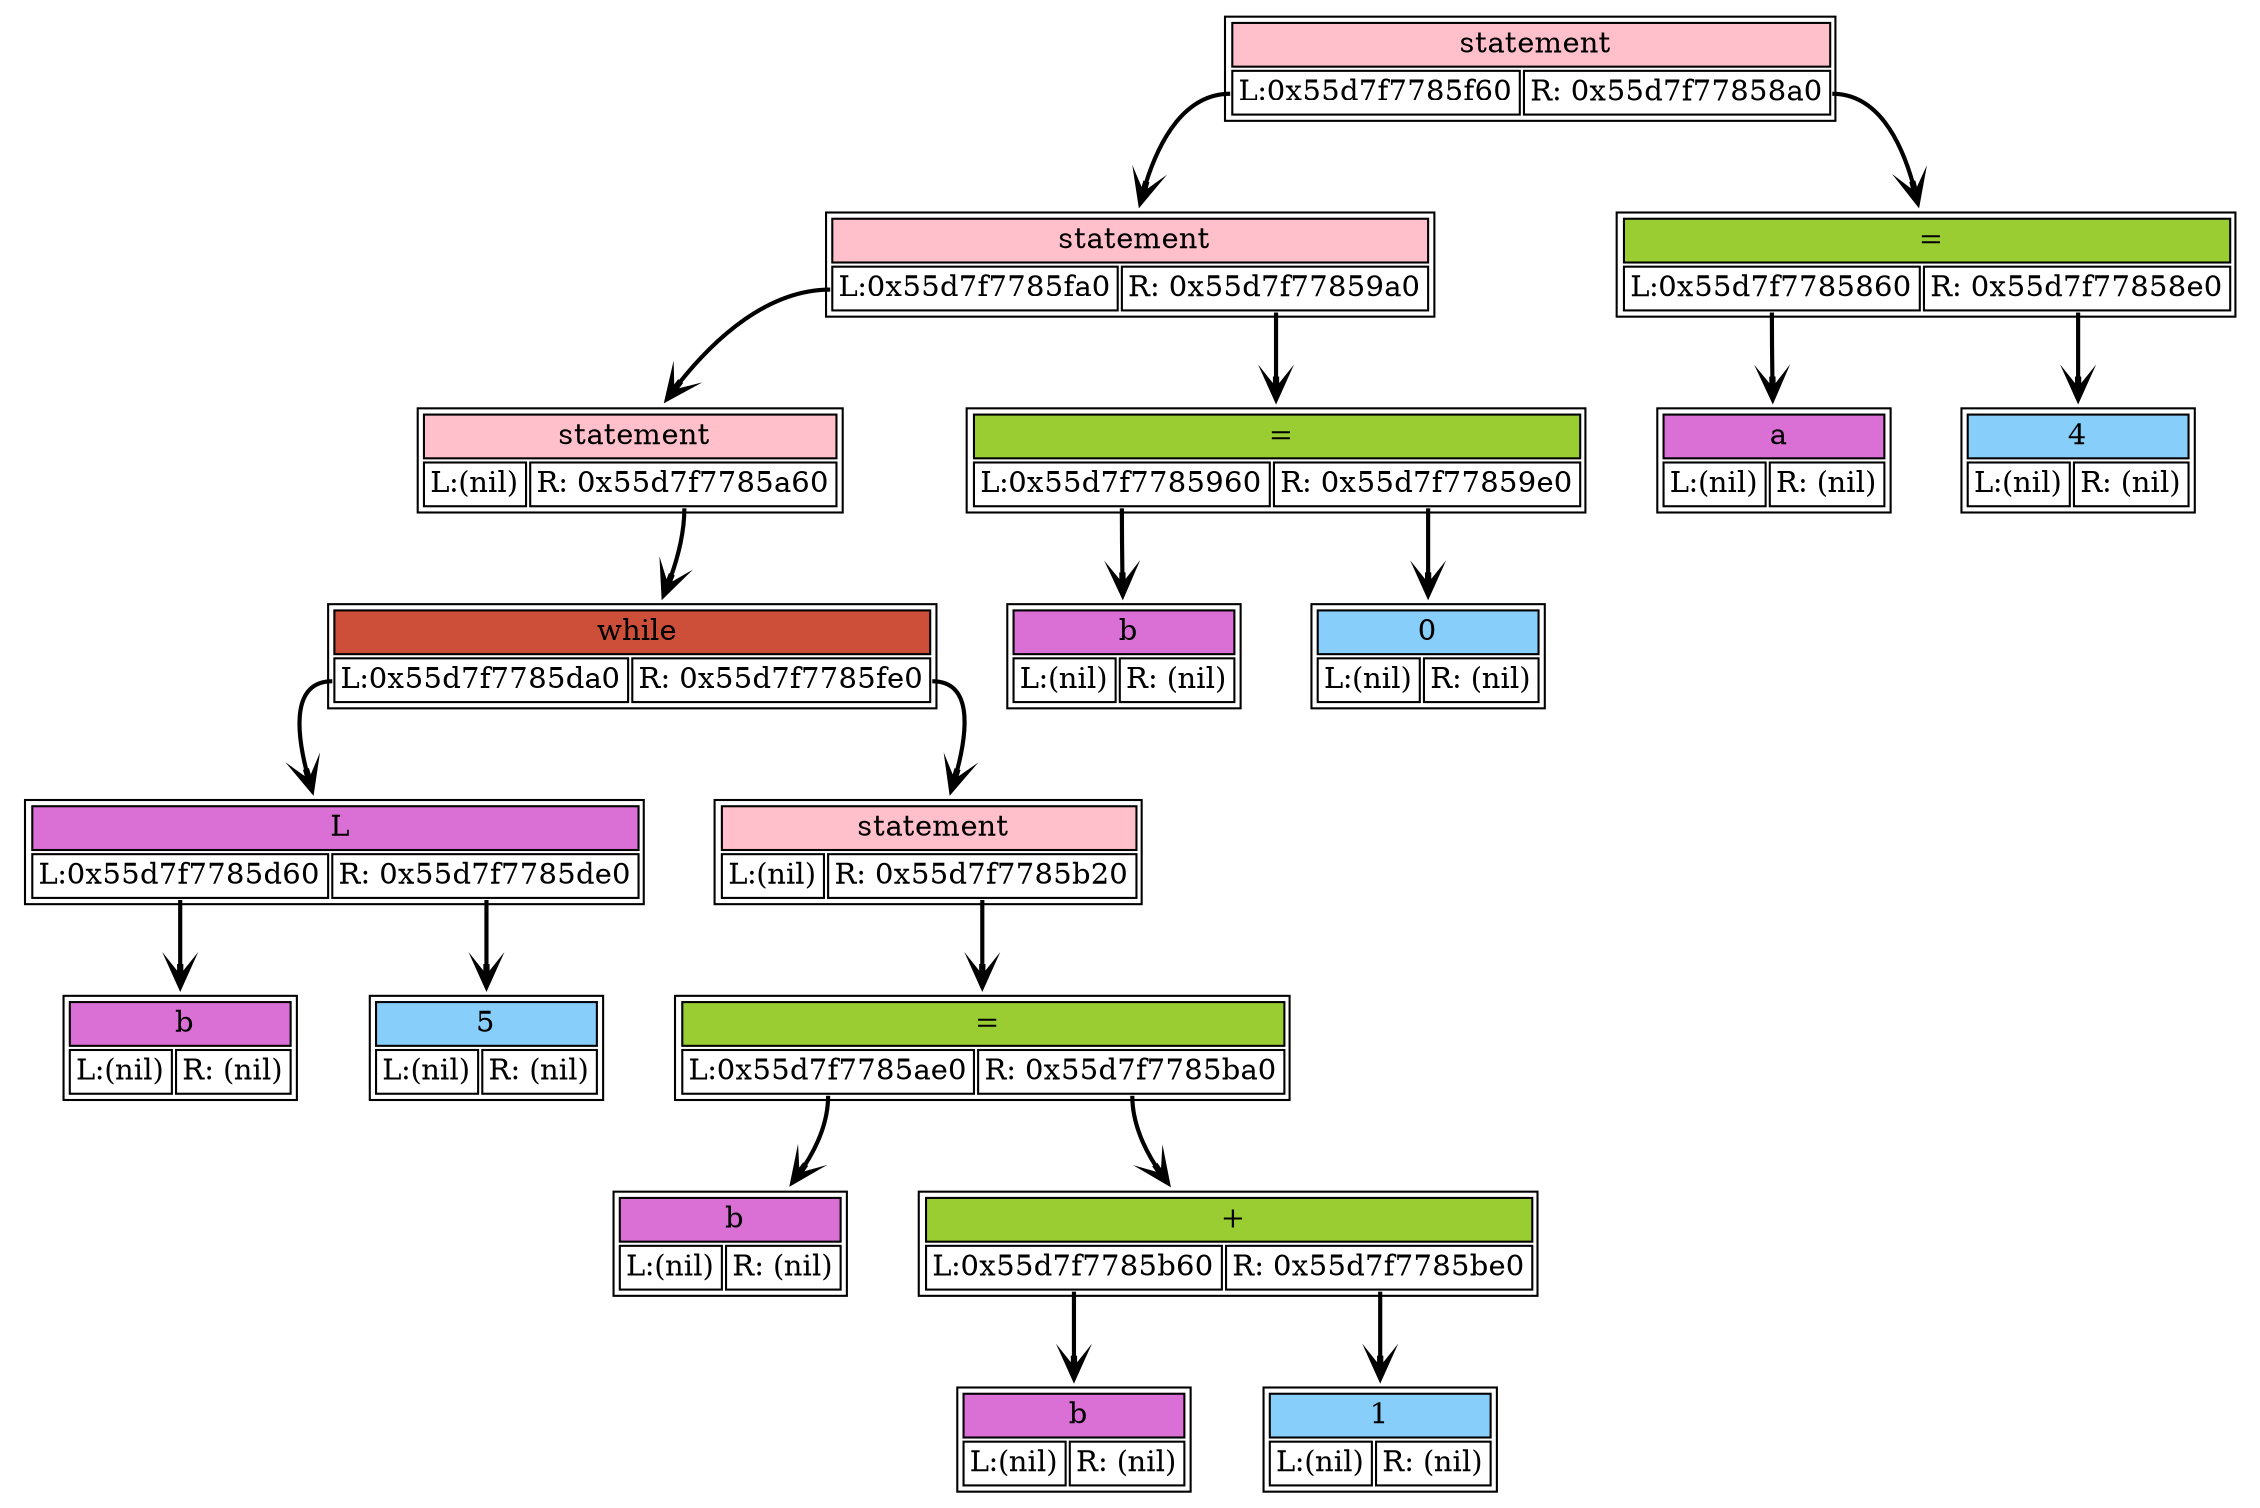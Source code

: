 digraph dump_graph {
	rankdir=TV; 
node0x55d7f7785fa0 [shape=plaintext
					label=<<table border='1' cellborder='1'>
			<tr><td colspan="2" bgcolor="pink" > statement</td></tr>
					<tr><td port= "lchild">L:(nil)</td><td port="rchild">R: 0x55d7f7785a60</td></tr>
				</table>>];
		node0x55d7f7785fa0:rchild -> node0x55d7f7785a60[style=bold, arrowhead=vee];
node0x55d7f7785d60 [shape=plaintext
					label=<<table border='1' cellborder='1'>
			<tr><td colspan="2" bgcolor="orchid" > b</td></tr>
					<tr><td port= "lchild">L:(nil)</td><td port="rchild">R: (nil)</td></tr>
				</table>>];
node0x55d7f7785da0 [shape=plaintext
					label=<<table border='1' cellborder='1'>
			<tr><td colspan="2" bgcolor="orchid" > L</td></tr>
					<tr><td port= "lchild">L:0x55d7f7785d60</td><td port="rchild">R: 0x55d7f7785de0</td></tr>
				</table>>];
		node0x55d7f7785da0:lchild -> node0x55d7f7785d60[style=bold, arrowhead=vee];
		node0x55d7f7785da0:rchild -> node0x55d7f7785de0[style=bold, arrowhead=vee];
node0x55d7f7785de0 [shape=plaintext
					label=<<table border='1' cellborder='1'>
			<tr><td colspan="2" bgcolor="lightskyblue" >5</td></tr>
					<tr><td port= "lchild">L:(nil)</td><td port="rchild">R: (nil)</td></tr>
				</table>>];
node0x55d7f7785a60 [shape=plaintext
					label=<<table border='1' cellborder='1'>
			<tr><td colspan="2" bgcolor="tomato3" > while</td></tr>
					<tr><td port= "lchild">L:0x55d7f7785da0</td><td port="rchild">R: 0x55d7f7785fe0</td></tr>
				</table>>];
		node0x55d7f7785a60:lchild -> node0x55d7f7785da0[style=bold, arrowhead=vee];
		node0x55d7f7785a60:rchild -> node0x55d7f7785fe0[style=bold, arrowhead=vee];
node0x55d7f7785fe0 [shape=plaintext
					label=<<table border='1' cellborder='1'>
			<tr><td colspan="2" bgcolor="pink" > statement</td></tr>
					<tr><td port= "lchild">L:(nil)</td><td port="rchild">R: 0x55d7f7785b20</td></tr>
				</table>>];
		node0x55d7f7785fe0:rchild -> node0x55d7f7785b20[style=bold, arrowhead=vee];
node0x55d7f7785ae0 [shape=plaintext
					label=<<table border='1' cellborder='1'>
			<tr><td colspan="2" bgcolor="orchid" > b</td></tr>
					<tr><td port= "lchild">L:(nil)</td><td port="rchild">R: (nil)</td></tr>
				</table>>];
node0x55d7f7785b20 [shape=plaintext
					label=<<table border='1' cellborder='1'>
			<tr><td colspan="2" bgcolor="olivedrab3" > =</td></tr>
					<tr><td port= "lchild">L:0x55d7f7785ae0</td><td port="rchild">R: 0x55d7f7785ba0</td></tr>
				</table>>];
		node0x55d7f7785b20:lchild -> node0x55d7f7785ae0[style=bold, arrowhead=vee];
		node0x55d7f7785b20:rchild -> node0x55d7f7785ba0[style=bold, arrowhead=vee];
node0x55d7f7785b60 [shape=plaintext
					label=<<table border='1' cellborder='1'>
			<tr><td colspan="2" bgcolor="orchid" > b</td></tr>
					<tr><td port= "lchild">L:(nil)</td><td port="rchild">R: (nil)</td></tr>
				</table>>];
node0x55d7f7785ba0 [shape=plaintext
					label=<<table border='1' cellborder='1'>
			<tr><td colspan="2" bgcolor="olivedrab3" > +</td></tr>
					<tr><td port= "lchild">L:0x55d7f7785b60</td><td port="rchild">R: 0x55d7f7785be0</td></tr>
				</table>>];
		node0x55d7f7785ba0:lchild -> node0x55d7f7785b60[style=bold, arrowhead=vee];
		node0x55d7f7785ba0:rchild -> node0x55d7f7785be0[style=bold, arrowhead=vee];
node0x55d7f7785be0 [shape=plaintext
					label=<<table border='1' cellborder='1'>
			<tr><td colspan="2" bgcolor="lightskyblue" >1</td></tr>
					<tr><td port= "lchild">L:(nil)</td><td port="rchild">R: (nil)</td></tr>
				</table>>];
node0x55d7f7785f60 [shape=plaintext
					label=<<table border='1' cellborder='1'>
			<tr><td colspan="2" bgcolor="pink" > statement</td></tr>
					<tr><td port= "lchild">L:0x55d7f7785fa0</td><td port="rchild">R: 0x55d7f77859a0</td></tr>
				</table>>];
		node0x55d7f7785f60:lchild -> node0x55d7f7785fa0[style=bold, arrowhead=vee];
		node0x55d7f7785f60:rchild -> node0x55d7f77859a0[style=bold, arrowhead=vee];
node0x55d7f7785960 [shape=plaintext
					label=<<table border='1' cellborder='1'>
			<tr><td colspan="2" bgcolor="orchid" > b</td></tr>
					<tr><td port= "lchild">L:(nil)</td><td port="rchild">R: (nil)</td></tr>
				</table>>];
node0x55d7f77859a0 [shape=plaintext
					label=<<table border='1' cellborder='1'>
			<tr><td colspan="2" bgcolor="olivedrab3" > =</td></tr>
					<tr><td port= "lchild">L:0x55d7f7785960</td><td port="rchild">R: 0x55d7f77859e0</td></tr>
				</table>>];
		node0x55d7f77859a0:lchild -> node0x55d7f7785960[style=bold, arrowhead=vee];
		node0x55d7f77859a0:rchild -> node0x55d7f77859e0[style=bold, arrowhead=vee];
node0x55d7f77859e0 [shape=plaintext
					label=<<table border='1' cellborder='1'>
			<tr><td colspan="2" bgcolor="lightskyblue" >0</td></tr>
					<tr><td port= "lchild">L:(nil)</td><td port="rchild">R: (nil)</td></tr>
				</table>>];
node0x55d7f7785f20 [shape=plaintext
					label=<<table border='1' cellborder='1'>
			<tr><td colspan="2" bgcolor="pink" > statement</td></tr>
					<tr><td port= "lchild">L:0x55d7f7785f60</td><td port="rchild">R: 0x55d7f77858a0</td></tr>
				</table>>];
		node0x55d7f7785f20:lchild -> node0x55d7f7785f60[style=bold, arrowhead=vee];
		node0x55d7f7785f20:rchild -> node0x55d7f77858a0[style=bold, arrowhead=vee];
node0x55d7f7785860 [shape=plaintext
					label=<<table border='1' cellborder='1'>
			<tr><td colspan="2" bgcolor="orchid" > a</td></tr>
					<tr><td port= "lchild">L:(nil)</td><td port="rchild">R: (nil)</td></tr>
				</table>>];
node0x55d7f77858a0 [shape=plaintext
					label=<<table border='1' cellborder='1'>
			<tr><td colspan="2" bgcolor="olivedrab3" > =</td></tr>
					<tr><td port= "lchild">L:0x55d7f7785860</td><td port="rchild">R: 0x55d7f77858e0</td></tr>
				</table>>];
		node0x55d7f77858a0:lchild -> node0x55d7f7785860[style=bold, arrowhead=vee];
		node0x55d7f77858a0:rchild -> node0x55d7f77858e0[style=bold, arrowhead=vee];
node0x55d7f77858e0 [shape=plaintext
					label=<<table border='1' cellborder='1'>
			<tr><td colspan="2" bgcolor="lightskyblue" >4</td></tr>
					<tr><td port= "lchild">L:(nil)</td><td port="rchild">R: (nil)</td></tr>
				</table>>];
}
